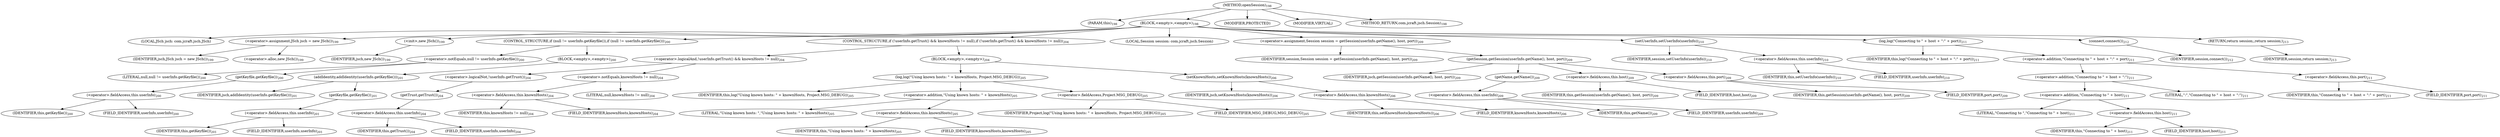 digraph "openSession" {  
"257" [label = <(METHOD,openSession)<SUB>198</SUB>> ]
"19" [label = <(PARAM,this)<SUB>198</SUB>> ]
"258" [label = <(BLOCK,&lt;empty&gt;,&lt;empty&gt;)<SUB>198</SUB>> ]
"17" [label = <(LOCAL,JSch jsch: com.jcraft.jsch.JSch)> ]
"259" [label = <(&lt;operator&gt;.assignment,JSch jsch = new JSch())<SUB>199</SUB>> ]
"260" [label = <(IDENTIFIER,jsch,JSch jsch = new JSch())<SUB>199</SUB>> ]
"261" [label = <(&lt;operator&gt;.alloc,new JSch())<SUB>199</SUB>> ]
"262" [label = <(&lt;init&gt;,new JSch())<SUB>199</SUB>> ]
"16" [label = <(IDENTIFIER,jsch,new JSch())<SUB>199</SUB>> ]
"263" [label = <(CONTROL_STRUCTURE,if (null != userInfo.getKeyfile()),if (null != userInfo.getKeyfile()))<SUB>200</SUB>> ]
"264" [label = <(&lt;operator&gt;.notEquals,null != userInfo.getKeyfile())<SUB>200</SUB>> ]
"265" [label = <(LITERAL,null,null != userInfo.getKeyfile())<SUB>200</SUB>> ]
"266" [label = <(getKeyfile,getKeyfile())<SUB>200</SUB>> ]
"267" [label = <(&lt;operator&gt;.fieldAccess,this.userInfo)<SUB>200</SUB>> ]
"268" [label = <(IDENTIFIER,this,getKeyfile())<SUB>200</SUB>> ]
"269" [label = <(FIELD_IDENTIFIER,userInfo,userInfo)<SUB>200</SUB>> ]
"270" [label = <(BLOCK,&lt;empty&gt;,&lt;empty&gt;)<SUB>200</SUB>> ]
"271" [label = <(addIdentity,addIdentity(userInfo.getKeyfile()))<SUB>201</SUB>> ]
"272" [label = <(IDENTIFIER,jsch,addIdentity(userInfo.getKeyfile()))<SUB>201</SUB>> ]
"273" [label = <(getKeyfile,getKeyfile())<SUB>201</SUB>> ]
"274" [label = <(&lt;operator&gt;.fieldAccess,this.userInfo)<SUB>201</SUB>> ]
"275" [label = <(IDENTIFIER,this,getKeyfile())<SUB>201</SUB>> ]
"276" [label = <(FIELD_IDENTIFIER,userInfo,userInfo)<SUB>201</SUB>> ]
"277" [label = <(CONTROL_STRUCTURE,if (!userInfo.getTrust() &amp;&amp; knownHosts != null),if (!userInfo.getTrust() &amp;&amp; knownHosts != null))<SUB>204</SUB>> ]
"278" [label = <(&lt;operator&gt;.logicalAnd,!userInfo.getTrust() &amp;&amp; knownHosts != null)<SUB>204</SUB>> ]
"279" [label = <(&lt;operator&gt;.logicalNot,!userInfo.getTrust())<SUB>204</SUB>> ]
"280" [label = <(getTrust,getTrust())<SUB>204</SUB>> ]
"281" [label = <(&lt;operator&gt;.fieldAccess,this.userInfo)<SUB>204</SUB>> ]
"282" [label = <(IDENTIFIER,this,getTrust())<SUB>204</SUB>> ]
"283" [label = <(FIELD_IDENTIFIER,userInfo,userInfo)<SUB>204</SUB>> ]
"284" [label = <(&lt;operator&gt;.notEquals,knownHosts != null)<SUB>204</SUB>> ]
"285" [label = <(&lt;operator&gt;.fieldAccess,this.knownHosts)<SUB>204</SUB>> ]
"286" [label = <(IDENTIFIER,this,knownHosts != null)<SUB>204</SUB>> ]
"287" [label = <(FIELD_IDENTIFIER,knownHosts,knownHosts)<SUB>204</SUB>> ]
"288" [label = <(LITERAL,null,knownHosts != null)<SUB>204</SUB>> ]
"289" [label = <(BLOCK,&lt;empty&gt;,&lt;empty&gt;)<SUB>204</SUB>> ]
"290" [label = <(log,log(&quot;Using known hosts: &quot; + knownHosts, Project.MSG_DEBUG))<SUB>205</SUB>> ]
"18" [label = <(IDENTIFIER,this,log(&quot;Using known hosts: &quot; + knownHosts, Project.MSG_DEBUG))<SUB>205</SUB>> ]
"291" [label = <(&lt;operator&gt;.addition,&quot;Using known hosts: &quot; + knownHosts)<SUB>205</SUB>> ]
"292" [label = <(LITERAL,&quot;Using known hosts: &quot;,&quot;Using known hosts: &quot; + knownHosts)<SUB>205</SUB>> ]
"293" [label = <(&lt;operator&gt;.fieldAccess,this.knownHosts)<SUB>205</SUB>> ]
"294" [label = <(IDENTIFIER,this,&quot;Using known hosts: &quot; + knownHosts)<SUB>205</SUB>> ]
"295" [label = <(FIELD_IDENTIFIER,knownHosts,knownHosts)<SUB>205</SUB>> ]
"296" [label = <(&lt;operator&gt;.fieldAccess,Project.MSG_DEBUG)<SUB>205</SUB>> ]
"297" [label = <(IDENTIFIER,Project,log(&quot;Using known hosts: &quot; + knownHosts, Project.MSG_DEBUG))<SUB>205</SUB>> ]
"298" [label = <(FIELD_IDENTIFIER,MSG_DEBUG,MSG_DEBUG)<SUB>205</SUB>> ]
"299" [label = <(setKnownHosts,setKnownHosts(knownHosts))<SUB>206</SUB>> ]
"300" [label = <(IDENTIFIER,jsch,setKnownHosts(knownHosts))<SUB>206</SUB>> ]
"301" [label = <(&lt;operator&gt;.fieldAccess,this.knownHosts)<SUB>206</SUB>> ]
"302" [label = <(IDENTIFIER,this,setKnownHosts(knownHosts))<SUB>206</SUB>> ]
"303" [label = <(FIELD_IDENTIFIER,knownHosts,knownHosts)<SUB>206</SUB>> ]
"304" [label = <(LOCAL,Session session: com.jcraft.jsch.Session)> ]
"305" [label = <(&lt;operator&gt;.assignment,Session session = getSession(userInfo.getName(), host, port))<SUB>209</SUB>> ]
"306" [label = <(IDENTIFIER,session,Session session = getSession(userInfo.getName(), host, port))<SUB>209</SUB>> ]
"307" [label = <(getSession,getSession(userInfo.getName(), host, port))<SUB>209</SUB>> ]
"308" [label = <(IDENTIFIER,jsch,getSession(userInfo.getName(), host, port))<SUB>209</SUB>> ]
"309" [label = <(getName,getName())<SUB>209</SUB>> ]
"310" [label = <(&lt;operator&gt;.fieldAccess,this.userInfo)<SUB>209</SUB>> ]
"311" [label = <(IDENTIFIER,this,getName())<SUB>209</SUB>> ]
"312" [label = <(FIELD_IDENTIFIER,userInfo,userInfo)<SUB>209</SUB>> ]
"313" [label = <(&lt;operator&gt;.fieldAccess,this.host)<SUB>209</SUB>> ]
"314" [label = <(IDENTIFIER,this,getSession(userInfo.getName(), host, port))<SUB>209</SUB>> ]
"315" [label = <(FIELD_IDENTIFIER,host,host)<SUB>209</SUB>> ]
"316" [label = <(&lt;operator&gt;.fieldAccess,this.port)<SUB>209</SUB>> ]
"317" [label = <(IDENTIFIER,this,getSession(userInfo.getName(), host, port))<SUB>209</SUB>> ]
"318" [label = <(FIELD_IDENTIFIER,port,port)<SUB>209</SUB>> ]
"319" [label = <(setUserInfo,setUserInfo(userInfo))<SUB>210</SUB>> ]
"320" [label = <(IDENTIFIER,session,setUserInfo(userInfo))<SUB>210</SUB>> ]
"321" [label = <(&lt;operator&gt;.fieldAccess,this.userInfo)<SUB>210</SUB>> ]
"322" [label = <(IDENTIFIER,this,setUserInfo(userInfo))<SUB>210</SUB>> ]
"323" [label = <(FIELD_IDENTIFIER,userInfo,userInfo)<SUB>210</SUB>> ]
"324" [label = <(log,log(&quot;Connecting to &quot; + host + &quot;:&quot; + port))<SUB>211</SUB>> ]
"20" [label = <(IDENTIFIER,this,log(&quot;Connecting to &quot; + host + &quot;:&quot; + port))<SUB>211</SUB>> ]
"325" [label = <(&lt;operator&gt;.addition,&quot;Connecting to &quot; + host + &quot;:&quot; + port)<SUB>211</SUB>> ]
"326" [label = <(&lt;operator&gt;.addition,&quot;Connecting to &quot; + host + &quot;:&quot;)<SUB>211</SUB>> ]
"327" [label = <(&lt;operator&gt;.addition,&quot;Connecting to &quot; + host)<SUB>211</SUB>> ]
"328" [label = <(LITERAL,&quot;Connecting to &quot;,&quot;Connecting to &quot; + host)<SUB>211</SUB>> ]
"329" [label = <(&lt;operator&gt;.fieldAccess,this.host)<SUB>211</SUB>> ]
"330" [label = <(IDENTIFIER,this,&quot;Connecting to &quot; + host)<SUB>211</SUB>> ]
"331" [label = <(FIELD_IDENTIFIER,host,host)<SUB>211</SUB>> ]
"332" [label = <(LITERAL,&quot;:&quot;,&quot;Connecting to &quot; + host + &quot;:&quot;)<SUB>211</SUB>> ]
"333" [label = <(&lt;operator&gt;.fieldAccess,this.port)<SUB>211</SUB>> ]
"334" [label = <(IDENTIFIER,this,&quot;Connecting to &quot; + host + &quot;:&quot; + port)<SUB>211</SUB>> ]
"335" [label = <(FIELD_IDENTIFIER,port,port)<SUB>211</SUB>> ]
"336" [label = <(connect,connect())<SUB>212</SUB>> ]
"337" [label = <(IDENTIFIER,session,connect())<SUB>212</SUB>> ]
"338" [label = <(RETURN,return session;,return session;)<SUB>213</SUB>> ]
"339" [label = <(IDENTIFIER,session,return session;)<SUB>213</SUB>> ]
"340" [label = <(MODIFIER,PROTECTED)> ]
"341" [label = <(MODIFIER,VIRTUAL)> ]
"342" [label = <(METHOD_RETURN,com.jcraft.jsch.Session)<SUB>198</SUB>> ]
  "257" -> "19" 
  "257" -> "258" 
  "257" -> "340" 
  "257" -> "341" 
  "257" -> "342" 
  "258" -> "17" 
  "258" -> "259" 
  "258" -> "262" 
  "258" -> "263" 
  "258" -> "277" 
  "258" -> "304" 
  "258" -> "305" 
  "258" -> "319" 
  "258" -> "324" 
  "258" -> "336" 
  "258" -> "338" 
  "259" -> "260" 
  "259" -> "261" 
  "262" -> "16" 
  "263" -> "264" 
  "263" -> "270" 
  "264" -> "265" 
  "264" -> "266" 
  "266" -> "267" 
  "267" -> "268" 
  "267" -> "269" 
  "270" -> "271" 
  "271" -> "272" 
  "271" -> "273" 
  "273" -> "274" 
  "274" -> "275" 
  "274" -> "276" 
  "277" -> "278" 
  "277" -> "289" 
  "278" -> "279" 
  "278" -> "284" 
  "279" -> "280" 
  "280" -> "281" 
  "281" -> "282" 
  "281" -> "283" 
  "284" -> "285" 
  "284" -> "288" 
  "285" -> "286" 
  "285" -> "287" 
  "289" -> "290" 
  "289" -> "299" 
  "290" -> "18" 
  "290" -> "291" 
  "290" -> "296" 
  "291" -> "292" 
  "291" -> "293" 
  "293" -> "294" 
  "293" -> "295" 
  "296" -> "297" 
  "296" -> "298" 
  "299" -> "300" 
  "299" -> "301" 
  "301" -> "302" 
  "301" -> "303" 
  "305" -> "306" 
  "305" -> "307" 
  "307" -> "308" 
  "307" -> "309" 
  "307" -> "313" 
  "307" -> "316" 
  "309" -> "310" 
  "310" -> "311" 
  "310" -> "312" 
  "313" -> "314" 
  "313" -> "315" 
  "316" -> "317" 
  "316" -> "318" 
  "319" -> "320" 
  "319" -> "321" 
  "321" -> "322" 
  "321" -> "323" 
  "324" -> "20" 
  "324" -> "325" 
  "325" -> "326" 
  "325" -> "333" 
  "326" -> "327" 
  "326" -> "332" 
  "327" -> "328" 
  "327" -> "329" 
  "329" -> "330" 
  "329" -> "331" 
  "333" -> "334" 
  "333" -> "335" 
  "336" -> "337" 
  "338" -> "339" 
}
